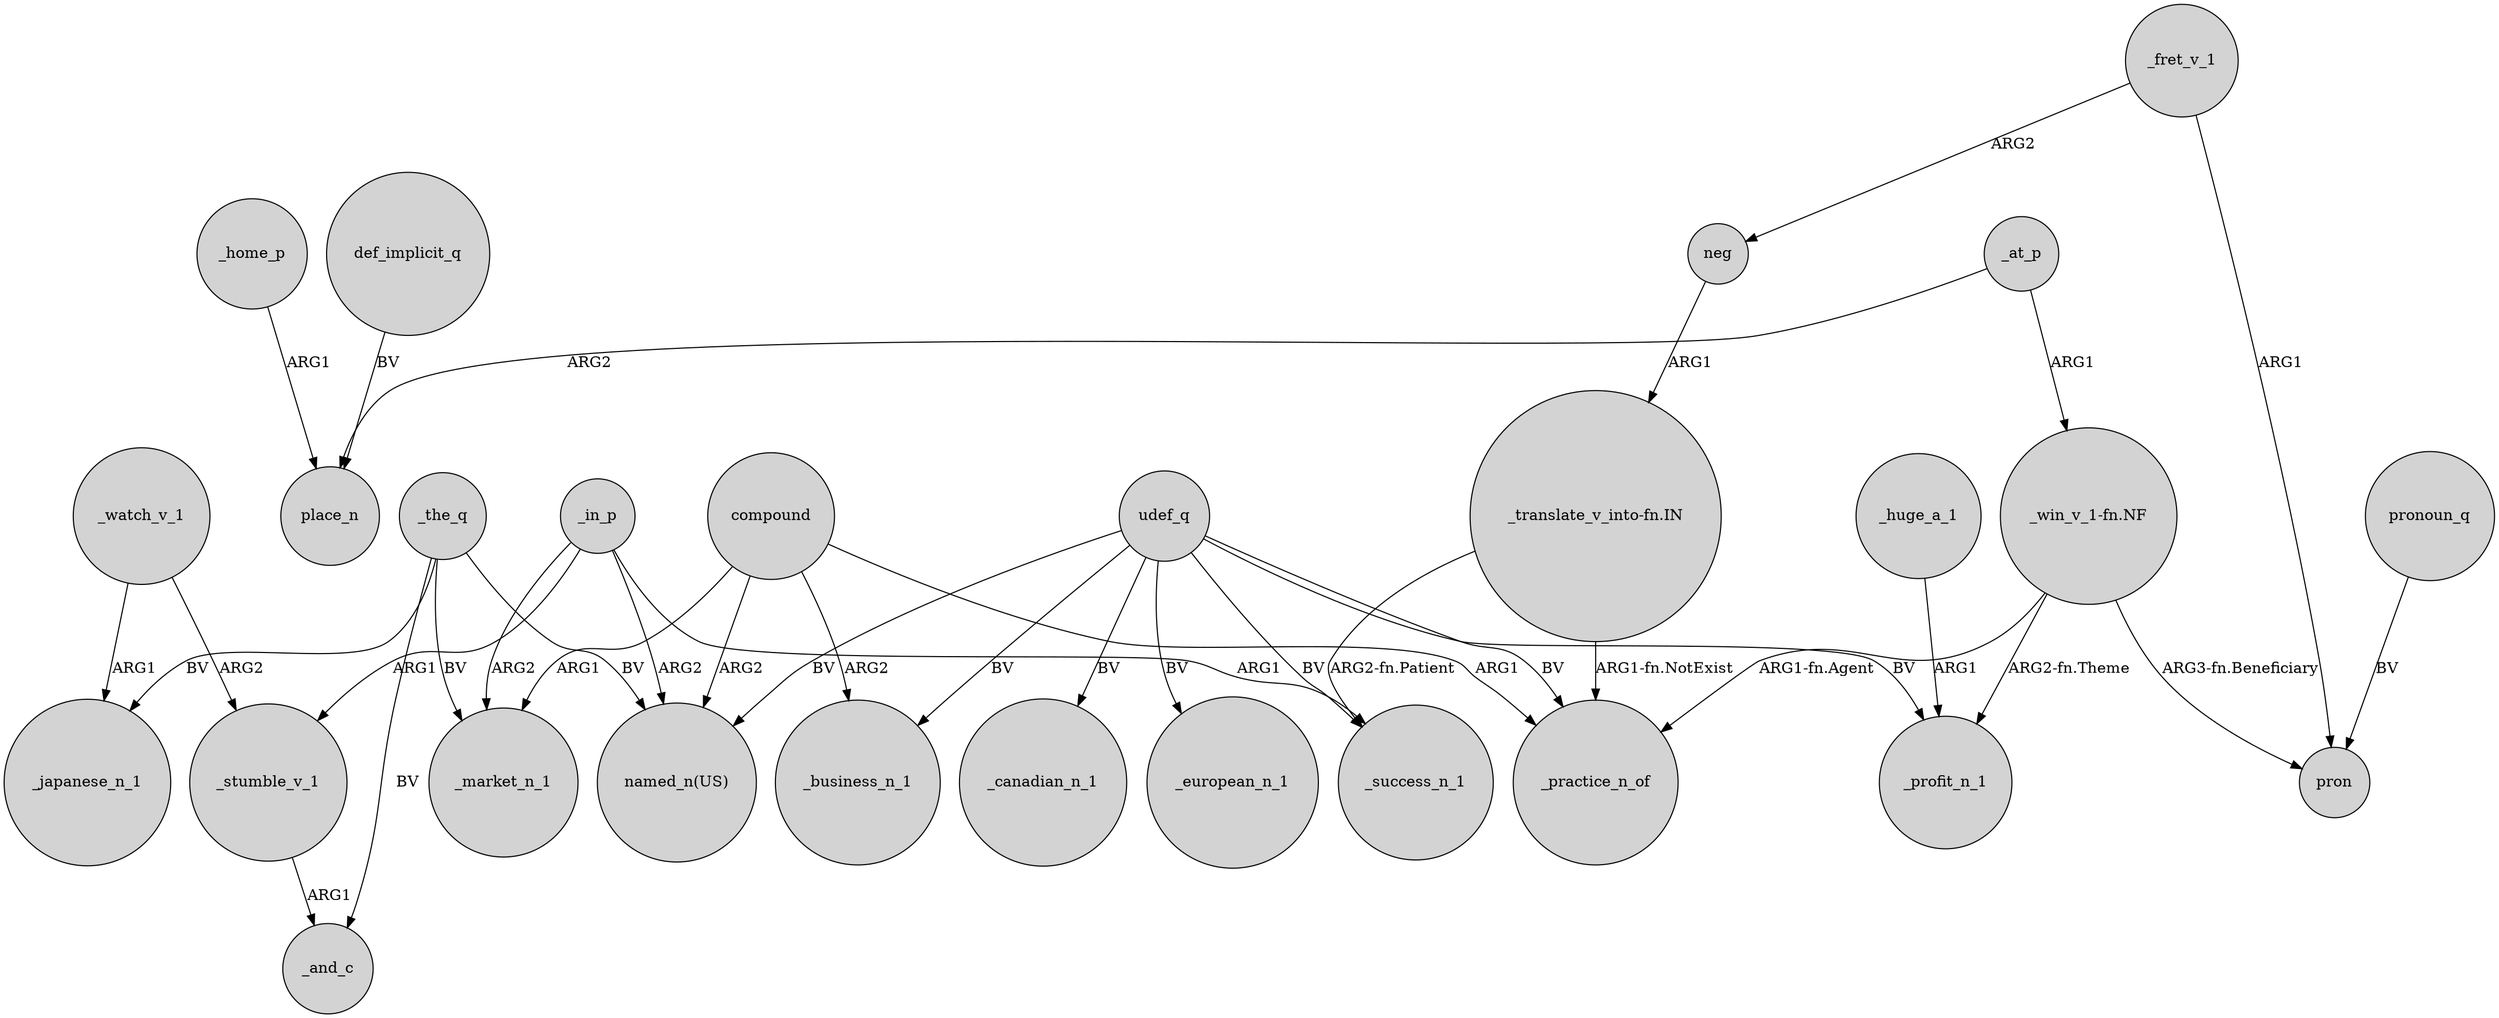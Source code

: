 digraph {
	node [shape=circle style=filled]
	_at_p -> place_n [label=ARG2]
	_watch_v_1 -> _japanese_n_1 [label=ARG1]
	_the_q -> _and_c [label=BV]
	udef_q -> _european_n_1 [label=BV]
	_stumble_v_1 -> _and_c [label=ARG1]
	udef_q -> "named_n(US)" [label=BV]
	_in_p -> _stumble_v_1 [label=ARG1]
	neg -> "_translate_v_into-fn.IN" [label=ARG1]
	_in_p -> _success_n_1 [label=ARG1]
	compound -> _practice_n_of [label=ARG1]
	def_implicit_q -> place_n [label=BV]
	_in_p -> "named_n(US)" [label=ARG2]
	compound -> "named_n(US)" [label=ARG2]
	_the_q -> "named_n(US)" [label=BV]
	_huge_a_1 -> _profit_n_1 [label=ARG1]
	udef_q -> _success_n_1 [label=BV]
	pronoun_q -> pron [label=BV]
	_the_q -> _japanese_n_1 [label=BV]
	_fret_v_1 -> pron [label=ARG1]
	_watch_v_1 -> _stumble_v_1 [label=ARG2]
	_at_p -> "_win_v_1-fn.NF" [label=ARG1]
	"_win_v_1-fn.NF" -> _practice_n_of [label="ARG1-fn.Agent"]
	compound -> _business_n_1 [label=ARG2]
	"_translate_v_into-fn.IN" -> _success_n_1 [label="ARG2-fn.Patient"]
	"_win_v_1-fn.NF" -> _profit_n_1 [label="ARG2-fn.Theme"]
	udef_q -> _business_n_1 [label=BV]
	_in_p -> _market_n_1 [label=ARG2]
	_fret_v_1 -> neg [label=ARG2]
	udef_q -> _canadian_n_1 [label=BV]
	"_translate_v_into-fn.IN" -> _practice_n_of [label="ARG1-fn.NotExist"]
	udef_q -> _profit_n_1 [label=BV]
	compound -> _market_n_1 [label=ARG1]
	udef_q -> _practice_n_of [label=BV]
	_the_q -> _market_n_1 [label=BV]
	_home_p -> place_n [label=ARG1]
	"_win_v_1-fn.NF" -> pron [label="ARG3-fn.Beneficiary"]
}
